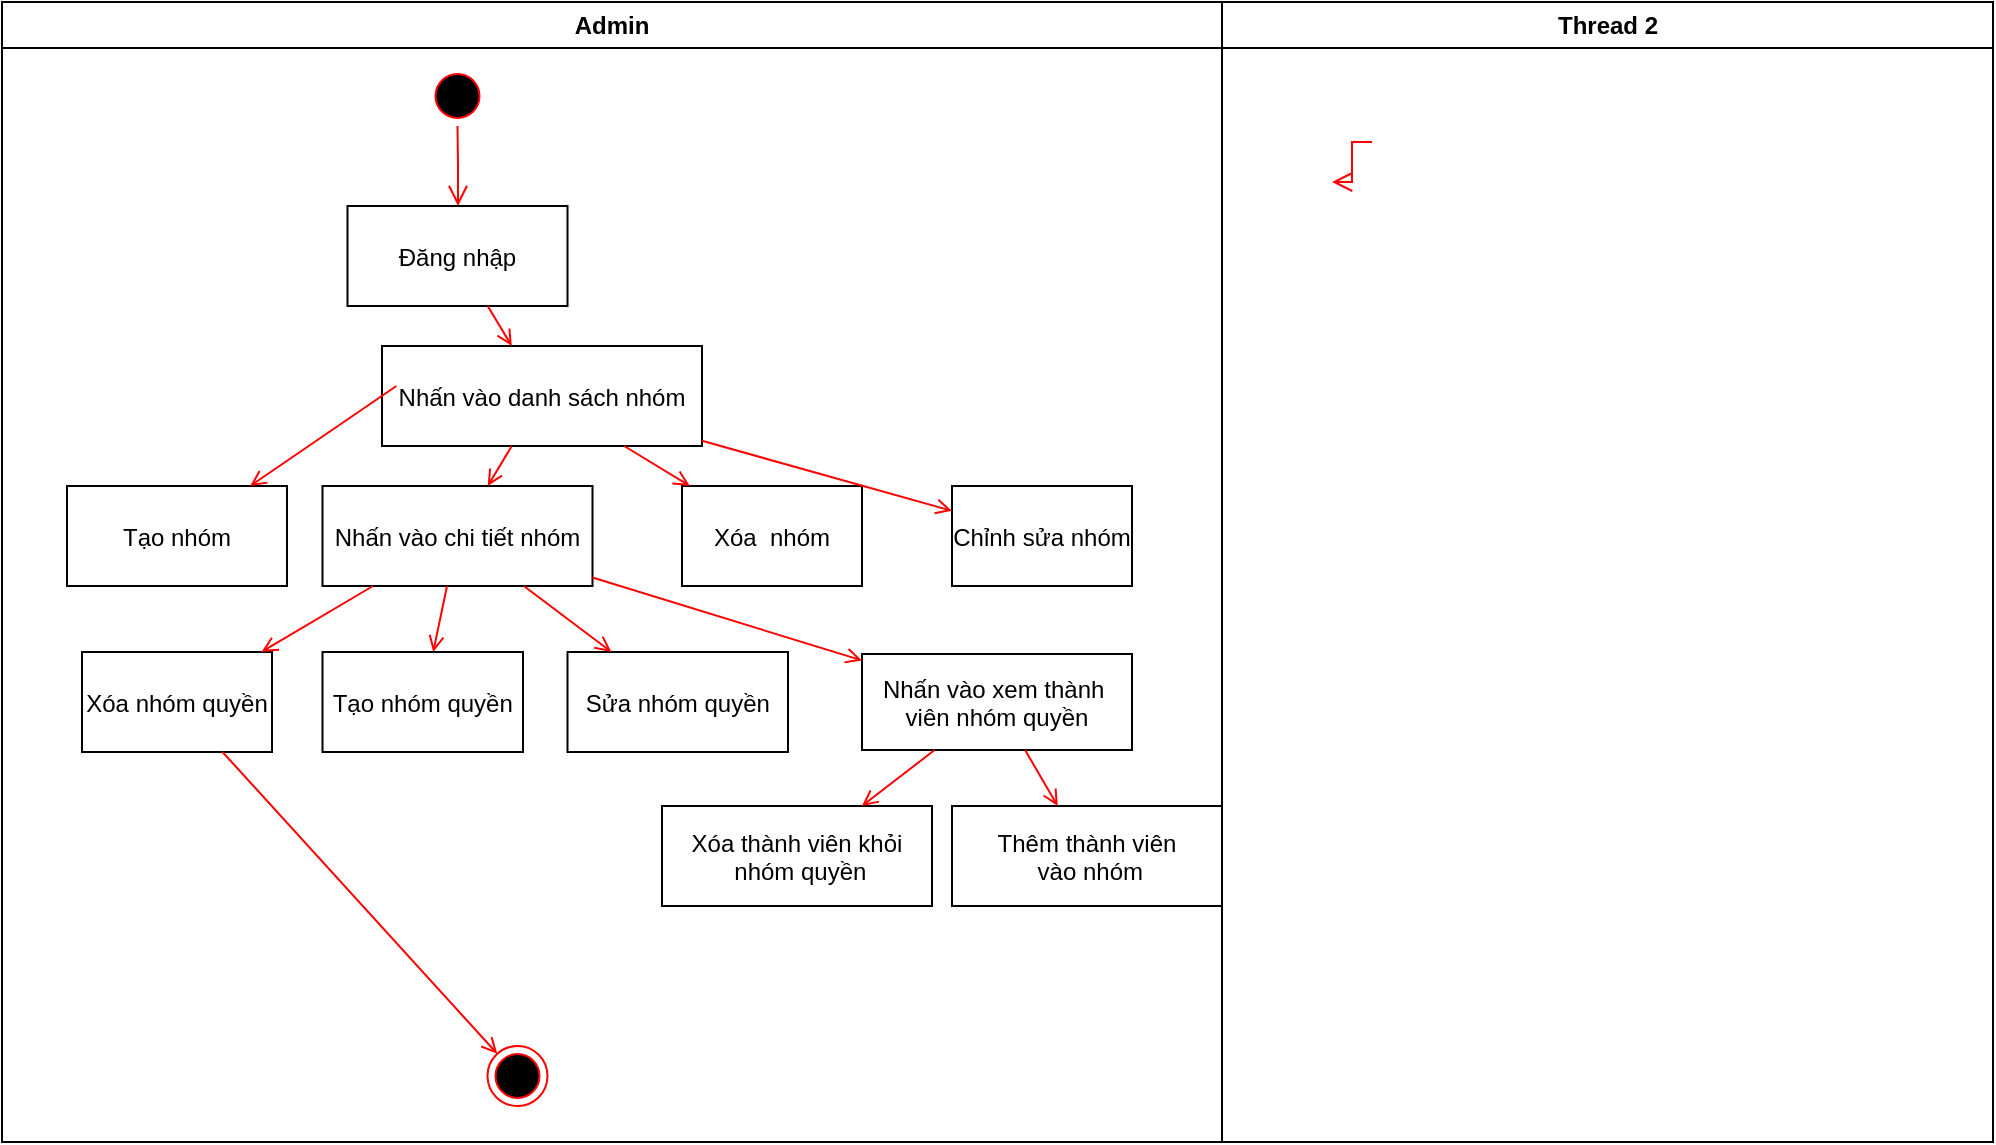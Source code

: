 <mxfile version="24.7.17">
  <diagram name="Page-1" id="e7e014a7-5840-1c2e-5031-d8a46d1fe8dd">
    <mxGraphModel dx="2459" dy="563" grid="1" gridSize="10" guides="1" tooltips="1" connect="1" arrows="1" fold="1" page="1" pageScale="1" pageWidth="1169" pageHeight="826" background="none" math="0" shadow="0">
      <root>
        <mxCell id="0" />
        <mxCell id="1" parent="0" />
        <mxCell id="2" value="Admin" style="swimlane;whiteSpace=wrap" parent="1" vertex="1">
          <mxGeometry x="-10" y="128" width="610" height="570" as="geometry" />
        </mxCell>
        <mxCell id="5" value="" style="ellipse;shape=startState;fillColor=#000000;strokeColor=#ff0000;" parent="2" vertex="1">
          <mxGeometry x="212.75" y="32" width="30" height="30" as="geometry" />
        </mxCell>
        <mxCell id="6" value="" style="edgeStyle=elbowEdgeStyle;elbow=horizontal;verticalAlign=bottom;endArrow=open;endSize=8;strokeColor=#FF0000;endFill=1;rounded=0" parent="2" source="5" target="7" edge="1">
          <mxGeometry x="100" y="40" as="geometry">
            <mxPoint x="115" y="110" as="targetPoint" />
          </mxGeometry>
        </mxCell>
        <mxCell id="7" value="Đăng nhập" style="" parent="2" vertex="1">
          <mxGeometry x="172.75" y="102" width="110" height="50" as="geometry" />
        </mxCell>
        <mxCell id="8" value="Nhấn vào danh sách nhóm" style="" parent="2" vertex="1">
          <mxGeometry x="190" y="172" width="160" height="50" as="geometry" />
        </mxCell>
        <mxCell id="9" value="" style="endArrow=open;strokeColor=#FF0000;endFill=1;rounded=0" parent="2" source="7" target="8" edge="1">
          <mxGeometry relative="1" as="geometry" />
        </mxCell>
        <mxCell id="10" value="Nhấn vào chi tiết nhóm" style="" parent="2" vertex="1">
          <mxGeometry x="160.25" y="242" width="135" height="50" as="geometry" />
        </mxCell>
        <mxCell id="11" value="" style="endArrow=open;strokeColor=#FF0000;endFill=1;rounded=0" parent="2" source="8" target="10" edge="1">
          <mxGeometry relative="1" as="geometry" />
        </mxCell>
        <mxCell id="bhqzJydA3iUec34EVbpJ-42" value="Nhấn vào xem thành &#xa;viên nhóm quyền" style="" vertex="1" parent="2">
          <mxGeometry x="430" y="326" width="135" height="48" as="geometry" />
        </mxCell>
        <mxCell id="19" value="" style="endArrow=open;strokeColor=#FF0000;endFill=1;rounded=0" parent="2" source="10" target="bhqzJydA3iUec34EVbpJ-42" edge="1">
          <mxGeometry relative="1" as="geometry">
            <mxPoint x="355" y="270" as="sourcePoint" />
            <mxPoint x="355" y="325" as="targetPoint" />
          </mxGeometry>
        </mxCell>
        <mxCell id="bhqzJydA3iUec34EVbpJ-43" value="Thêm thành viên&#xa; vào nhóm" style="" vertex="1" parent="2">
          <mxGeometry x="475" y="402" width="135" height="50" as="geometry" />
        </mxCell>
        <mxCell id="bhqzJydA3iUec34EVbpJ-44" value="Tạo nhóm quyền" style="" vertex="1" parent="2">
          <mxGeometry x="160.25" y="325" width="100.25" height="50" as="geometry" />
        </mxCell>
        <mxCell id="bhqzJydA3iUec34EVbpJ-45" value="" style="endArrow=open;strokeColor=#FF0000;endFill=1;rounded=0" edge="1" parent="2" source="10" target="bhqzJydA3iUec34EVbpJ-44">
          <mxGeometry relative="1" as="geometry">
            <mxPoint x="307" y="312" as="sourcePoint" />
            <mxPoint x="332" y="336" as="targetPoint" />
          </mxGeometry>
        </mxCell>
        <mxCell id="bhqzJydA3iUec34EVbpJ-46" value="Xóa nhóm quyền" style="" vertex="1" parent="2">
          <mxGeometry x="40" y="325" width="95" height="50" as="geometry" />
        </mxCell>
        <mxCell id="bhqzJydA3iUec34EVbpJ-47" value="" style="endArrow=open;strokeColor=#FF0000;endFill=1;rounded=0" edge="1" parent="2" source="10" target="bhqzJydA3iUec34EVbpJ-46">
          <mxGeometry relative="1" as="geometry">
            <mxPoint x="259" y="312" as="sourcePoint" />
            <mxPoint x="238" y="337" as="targetPoint" />
          </mxGeometry>
        </mxCell>
        <mxCell id="bhqzJydA3iUec34EVbpJ-48" value="" style="endArrow=open;strokeColor=#FF0000;endFill=1;rounded=0" edge="1" parent="2" source="bhqzJydA3iUec34EVbpJ-42" target="bhqzJydA3iUec34EVbpJ-43">
          <mxGeometry relative="1" as="geometry">
            <mxPoint x="190" y="312" as="sourcePoint" />
            <mxPoint x="145" y="335" as="targetPoint" />
          </mxGeometry>
        </mxCell>
        <mxCell id="bhqzJydA3iUec34EVbpJ-65" value="Xóa thành viên khỏi&#xa; nhóm quyền" style="" vertex="1" parent="2">
          <mxGeometry x="330" y="402" width="135" height="50" as="geometry" />
        </mxCell>
        <mxCell id="bhqzJydA3iUec34EVbpJ-66" value="" style="endArrow=open;strokeColor=#FF0000;endFill=1;rounded=0" edge="1" parent="2" source="bhqzJydA3iUec34EVbpJ-42" target="bhqzJydA3iUec34EVbpJ-65">
          <mxGeometry relative="1" as="geometry">
            <mxPoint x="425" y="385" as="sourcePoint" />
            <mxPoint x="468" y="412" as="targetPoint" />
          </mxGeometry>
        </mxCell>
        <mxCell id="bhqzJydA3iUec34EVbpJ-67" value="Sửa nhóm quyền" style="" vertex="1" parent="2">
          <mxGeometry x="282.75" y="325" width="110.25" height="50" as="geometry" />
        </mxCell>
        <mxCell id="bhqzJydA3iUec34EVbpJ-68" value="" style="endArrow=open;strokeColor=#FF0000;endFill=1;rounded=0" edge="1" parent="2" source="10" target="bhqzJydA3iUec34EVbpJ-67">
          <mxGeometry relative="1" as="geometry">
            <mxPoint x="232" y="312" as="sourcePoint" />
            <mxPoint x="226" y="337" as="targetPoint" />
          </mxGeometry>
        </mxCell>
        <mxCell id="bhqzJydA3iUec34EVbpJ-69" value="Xóa  nhóm" style="" vertex="1" parent="2">
          <mxGeometry x="340" y="242" width="90" height="50" as="geometry" />
        </mxCell>
        <mxCell id="bhqzJydA3iUec34EVbpJ-70" value="Chỉnh sửa nhóm" style="" vertex="1" parent="2">
          <mxGeometry x="475" y="242" width="90" height="50" as="geometry" />
        </mxCell>
        <mxCell id="bhqzJydA3iUec34EVbpJ-71" value="" style="endArrow=open;strokeColor=#FF0000;endFill=1;rounded=0" edge="1" parent="2" source="8" target="bhqzJydA3iUec34EVbpJ-69">
          <mxGeometry relative="1" as="geometry">
            <mxPoint x="237" y="232" as="sourcePoint" />
            <mxPoint x="238" y="252" as="targetPoint" />
          </mxGeometry>
        </mxCell>
        <mxCell id="bhqzJydA3iUec34EVbpJ-73" value="" style="endArrow=open;strokeColor=#FF0000;endFill=1;rounded=0" edge="1" parent="2" source="8" target="bhqzJydA3iUec34EVbpJ-70">
          <mxGeometry relative="1" as="geometry">
            <mxPoint x="247" y="242" as="sourcePoint" />
            <mxPoint x="248" y="262" as="targetPoint" />
          </mxGeometry>
        </mxCell>
        <mxCell id="bhqzJydA3iUec34EVbpJ-74" value="Tạo nhóm" style="" vertex="1" parent="2">
          <mxGeometry x="32.5" y="242" width="110" height="50" as="geometry" />
        </mxCell>
        <mxCell id="bhqzJydA3iUec34EVbpJ-75" value="" style="endArrow=open;strokeColor=#FF0000;endFill=1;rounded=0;exitX=0.045;exitY=0.4;exitDx=0;exitDy=0;exitPerimeter=0;" edge="1" parent="2" source="8" target="bhqzJydA3iUec34EVbpJ-74">
          <mxGeometry relative="1" as="geometry">
            <mxPoint x="261" y="162" as="sourcePoint" />
            <mxPoint x="280" y="182" as="targetPoint" />
          </mxGeometry>
        </mxCell>
        <mxCell id="bhqzJydA3iUec34EVbpJ-41" value="" style="ellipse;shape=endState;fillColor=#000000;strokeColor=#ff0000" vertex="1" parent="2">
          <mxGeometry x="242.75" y="522" width="30" height="30" as="geometry" />
        </mxCell>
        <mxCell id="bhqzJydA3iUec34EVbpJ-77" value="" style="endArrow=open;strokeColor=#FF0000;endFill=1;rounded=0" edge="1" parent="2" source="bhqzJydA3iUec34EVbpJ-46" target="bhqzJydA3iUec34EVbpJ-41">
          <mxGeometry relative="1" as="geometry">
            <mxPoint x="305" y="298" as="sourcePoint" />
            <mxPoint x="440" y="339" as="targetPoint" />
          </mxGeometry>
        </mxCell>
        <mxCell id="3" value="Thread 2" style="swimlane;whiteSpace=wrap" parent="1" vertex="1">
          <mxGeometry x="600" y="128" width="385.5" height="570" as="geometry" />
        </mxCell>
        <mxCell id="14" value="" style="edgeStyle=elbowEdgeStyle;elbow=horizontal;verticalAlign=bottom;endArrow=open;endSize=8;strokeColor=#FF0000;endFill=1;rounded=0" parent="3" target="15" edge="1">
          <mxGeometry x="40" y="20" as="geometry">
            <mxPoint x="55" y="90" as="targetPoint" />
            <mxPoint x="75" y="70" as="sourcePoint" />
          </mxGeometry>
        </mxCell>
        <mxCell id="17" value="" style="endArrow=open;strokeColor=#FF0000;endFill=1;rounded=0" parent="3" target="16" edge="1">
          <mxGeometry relative="1" as="geometry">
            <mxPoint x="75" y="160" as="sourcePoint" />
          </mxGeometry>
        </mxCell>
        <mxCell id="26" value="" style="edgeStyle=elbowEdgeStyle;elbow=horizontal;verticalAlign=bottom;endArrow=open;endSize=8;strokeColor=#FF0000;endFill=1;rounded=0" parent="3" source="25" edge="1">
          <mxGeometry x="130" y="90" as="geometry">
            <mxPoint x="130" y="135" as="targetPoint" />
          </mxGeometry>
        </mxCell>
      </root>
    </mxGraphModel>
  </diagram>
</mxfile>
